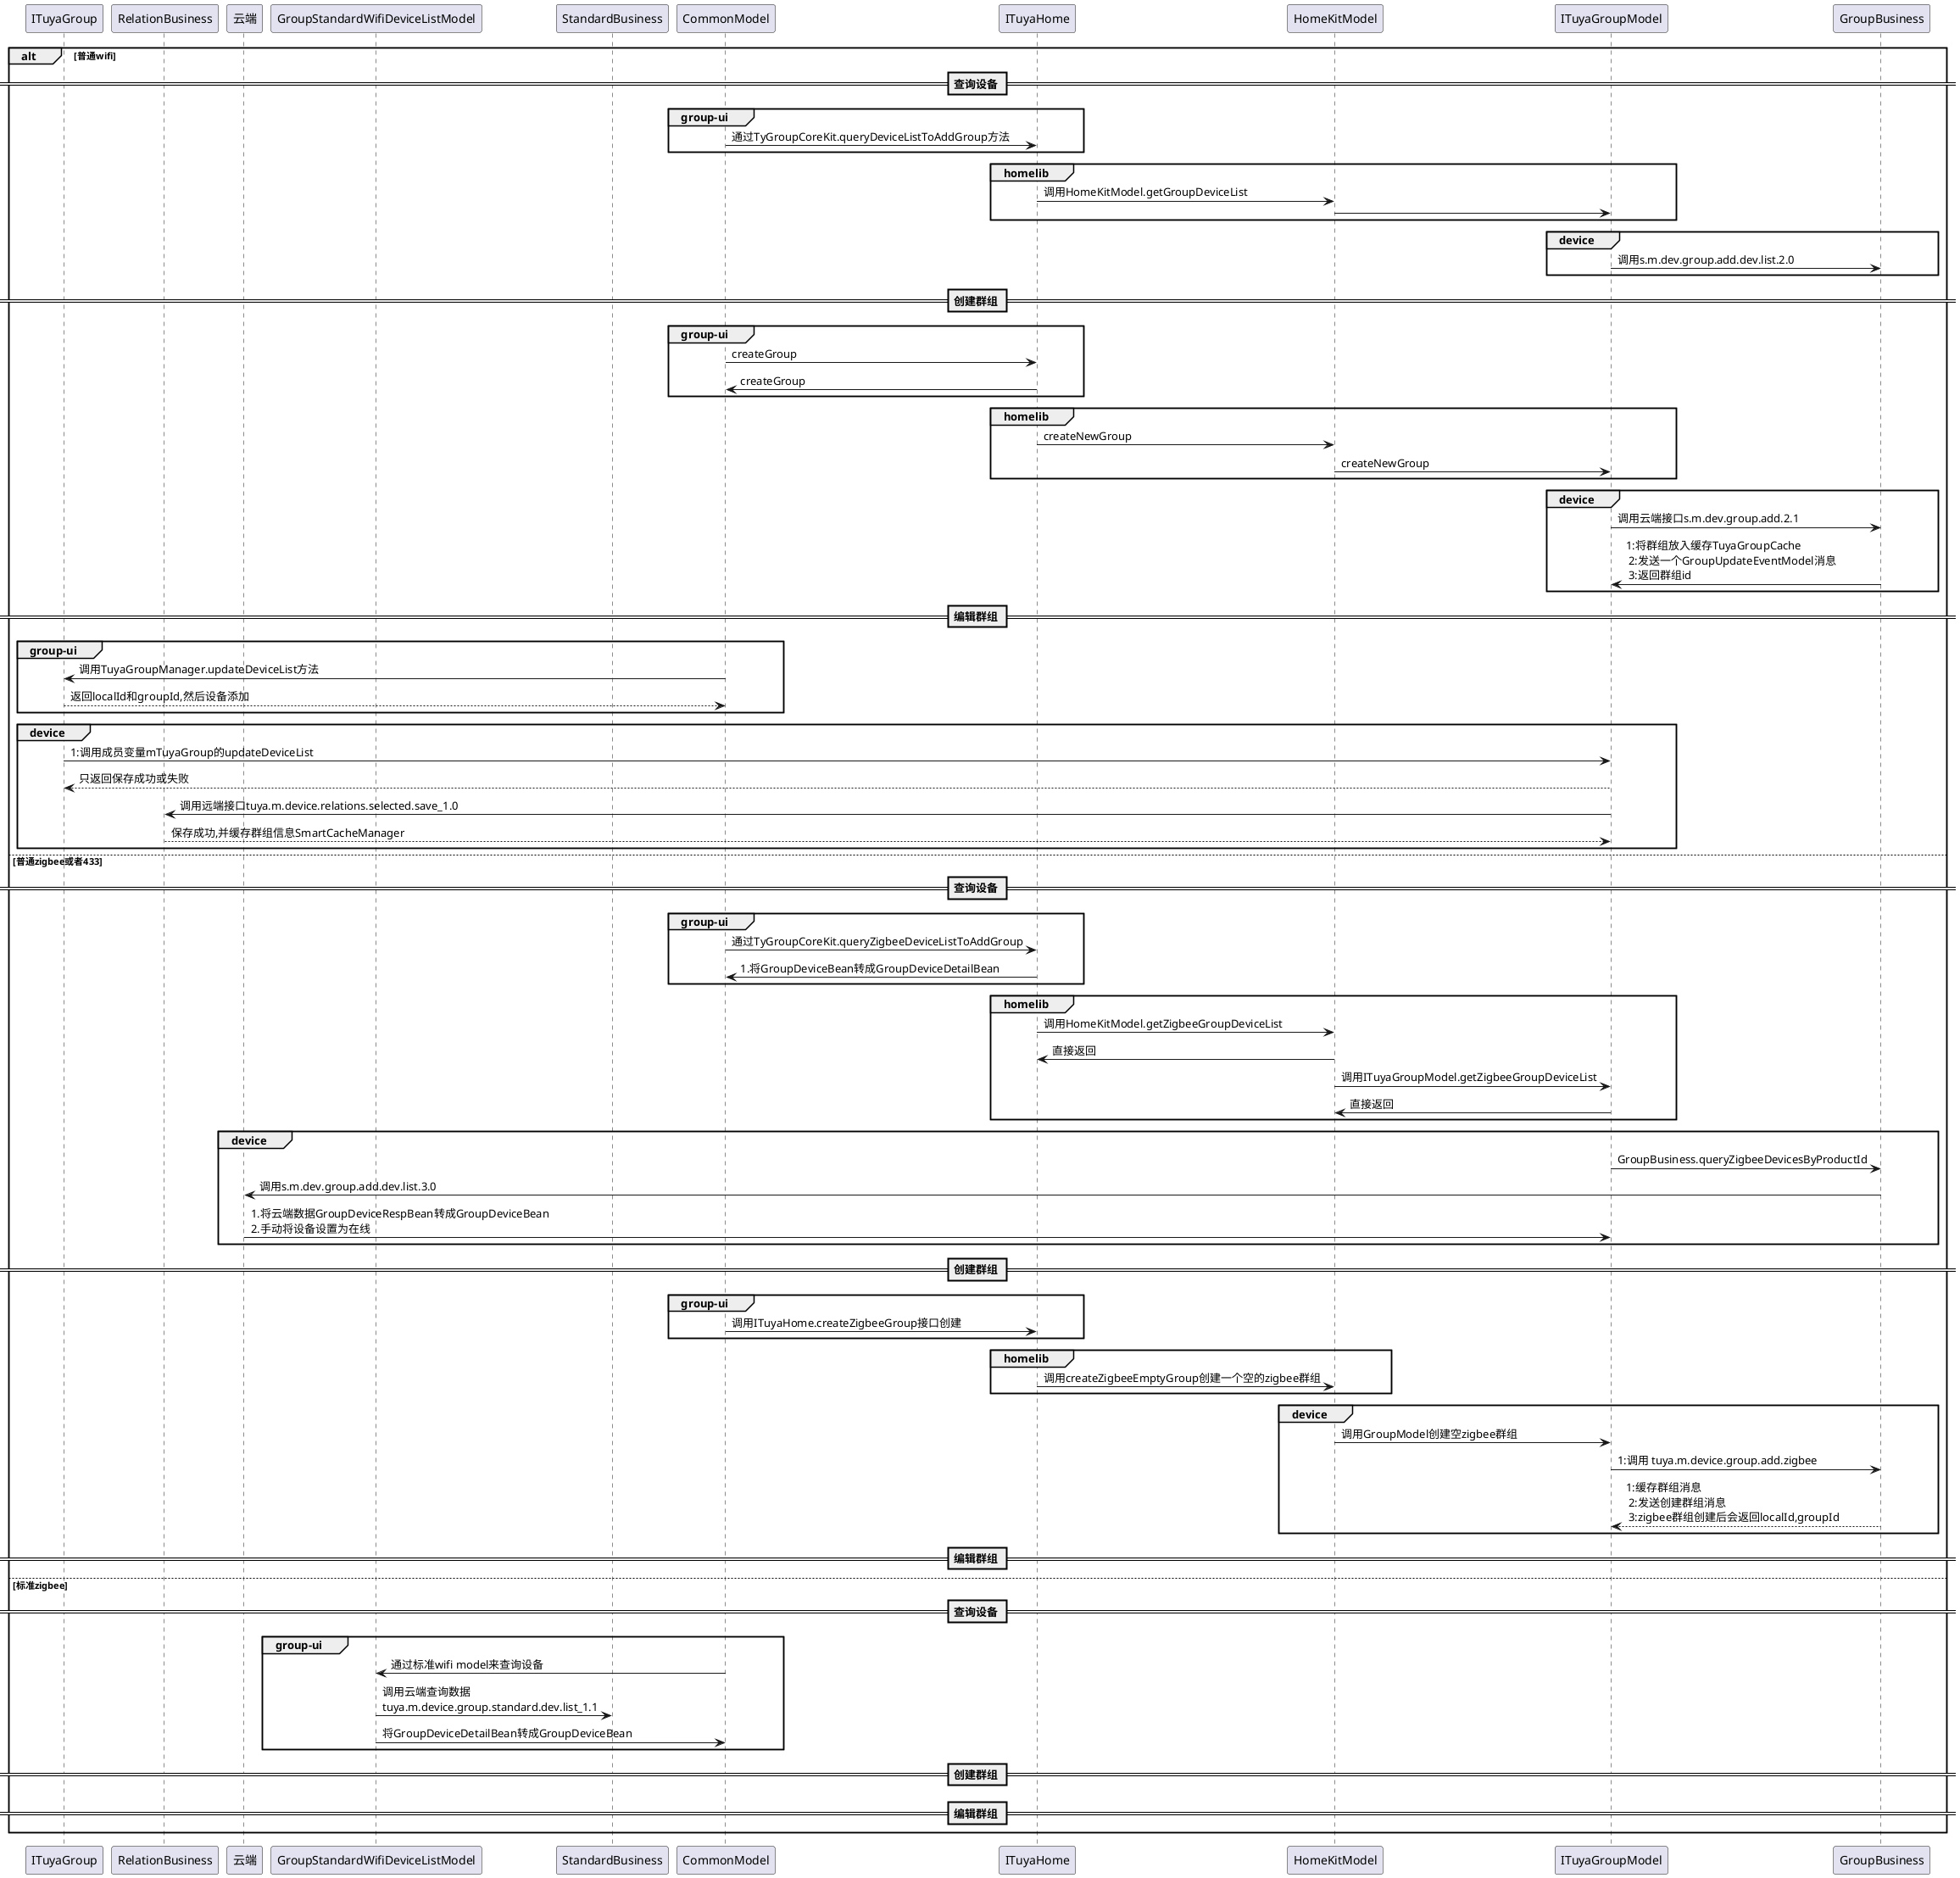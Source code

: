 @startuml
participant CommonModel order 10
participant ITuyaHome order 20
participant HomeKitModel order 30
participant ITuyaGroupModel order 40
participant GroupBusiness order 1000
alt 普通wifi
== 查询设备 ==
    group group-ui
    CommonModel -> ITuyaHome : 通过TyGroupCoreKit.queryDeviceListToAddGroup方法
    end

    group homelib
    ITuyaHome -> HomeKitModel : 调用HomeKitModel.getGroupDeviceList
    HomeKitModel -> ITuyaGroupModel
    end

    group device
    ITuyaGroupModel -> GroupBusiness : 调用s.m.dev.group.add.dev.list.2.0
    end
== 创建群组 ==
    group group-ui
    CommonModel -> ITuyaHome : createGroup
    ITuyaHome -> CommonModel : createGroup
    end

    group homelib
    ITuyaHome -> HomeKitModel : createNewGroup
    HomeKitModel -> ITuyaGroupModel : createNewGroup
    end

    group device
    ITuyaGroupModel -> GroupBusiness : 调用云端接口s.m.dev.group.add.2.1
    GroupBusiness -> ITuyaGroupModel : 1:将群组放入缓存TuyaGroupCache \n 2:发送一个GroupUpdateEventModel消息 \n 3:返回群组id
    end

== 编辑群组 ==
    group group-ui
    CommonModel -> ITuyaGroup : 调用TuyaGroupManager.updateDeviceList方法
    CommonModel <-- ITuyaGroup : 返回localId和groupId,然后设备添加
    end

    group device
    ITuyaGroup -> ITuyaGroupModel : 1:调用成员变量mTuyaGroup的updateDeviceList
    ITuyaGroup <-- ITuyaGroupModel : 只返回保存成功或失败
    ITuyaGroupModel -> RelationBusiness : 调用远端接口tuya.m.device.relations.selected.save_1.0
    ITuyaGroupModel <-- RelationBusiness : 保存成功,并缓存群组信息SmartCacheManager
    end

else 普通zigbee或者433
== 查询设备 ==
    group group-ui
        CommonModel -> ITuyaHome : 通过TyGroupCoreKit.queryZigbeeDeviceListToAddGroup
        ITuyaHome -> CommonModel : 1.将GroupDeviceBean转成GroupDeviceDetailBean
    end

    group homelib
        ITuyaHome -> HomeKitModel : 调用HomeKitModel.getZigbeeGroupDeviceList
        HomeKitModel -> ITuyaHome : 直接返回
        HomeKitModel -> ITuyaGroupModel : 调用ITuyaGroupModel.getZigbeeGroupDeviceList
        ITuyaGroupModel -> HomeKitModel : 直接返回
    end

    group device
        ITuyaGroupModel -> GroupBusiness : GroupBusiness.queryZigbeeDevicesByProductId
        GroupBusiness -> 云端 : 调用s.m.dev.group.add.dev.list.3.0
        云端 -> ITuyaGroupModel : 1.将云端数据GroupDeviceRespBean转成GroupDeviceBean\n2.手动将设备设置为在线
    end
== 创建群组 ==

    group group-ui
    CommonModel -> ITuyaHome : 调用ITuyaHome.createZigbeeGroup接口创建
    end

    group homelib
    ITuyaHome -> HomeKitModel:调用createZigbeeEmptyGroup创建一个空的zigbee群组
    end

    group device
    HomeKitModel -> ITuyaGroupModel : 调用GroupModel创建空zigbee群组
    ITuyaGroupModel -> GroupBusiness : 1:调用 tuya.m.device.group.add.zigbee
    ITuyaGroupModel <-- GroupBusiness : 1:缓存群组消息 \n 2:发送创建群组消息  \n 3:zigbee群组创建后会返回localId,groupId
    end
== 编辑群组 ==

else 标准zigbee
== 查询设备 ==
    group group-ui
    CommonModel -> GroupStandardWifiDeviceListModel : 通过标准wifi model来查询设备
    GroupStandardWifiDeviceListModel -> StandardBusiness:调用云端查询数据 \ntuya.m.device.group.standard.dev.list_1.1
    GroupStandardWifiDeviceListModel -> CommonModel : 将GroupDeviceDetailBean转成GroupDeviceBean
    end

== 创建群组 ==
== 编辑群组 ==

end
@enduml